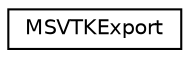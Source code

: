 digraph "Graphical Class Hierarchy"
{
  edge [fontname="Helvetica",fontsize="10",labelfontname="Helvetica",labelfontsize="10"];
  node [fontname="Helvetica",fontsize="10",shape=record];
  rankdir="LR";
  Node0 [label="MSVTKExport",height=0.2,width=0.4,color="black", fillcolor="white", style="filled",URL="$d7/dab/class_m_s_v_t_k_export.html",tooltip="Produce a VTK output to use with Tools like ParaView. "];
}
